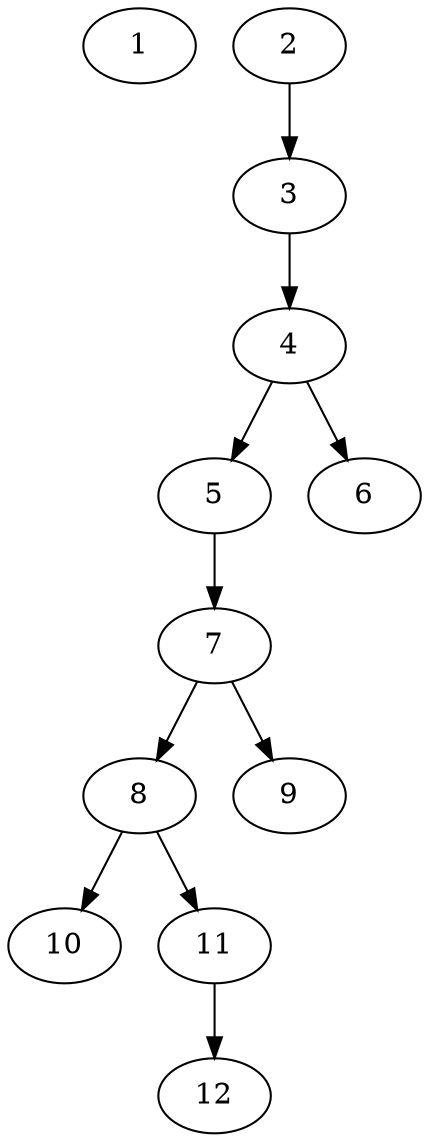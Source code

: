 // DAG (tier=1-easy, mode=compute, n=12, ccr=0.290, fat=0.422, density=0.291, regular=0.649, jump=0.036, mindata=262144, maxdata=2097152)
// DAG automatically generated by daggen at Sun Aug 24 16:33:32 2025
// /home/ermia/Project/Environments/daggen/bin/daggen --dot --ccr 0.290 --fat 0.422 --regular 0.649 --density 0.291 --jump 0.036 --mindata 262144 --maxdata 2097152 -n 12 
digraph G {
  1 [size="559222433118164", alpha="0.06", expect_size="279611216559082"]
  2 [size="182074312152814", alpha="0.12", expect_size="91037156076407"]
  2 -> 3 [size ="5051418411008"]
  3 [size="112192181149630464", alpha="0.10", expect_size="56096090574815232"]
  3 -> 4 [size ="1860937187328"]
  4 [size="9956996657645172", alpha="0.16", expect_size="4978498328822586"]
  4 -> 5 [size ="16254303731712"]
  4 -> 6 [size ="16254303731712"]
  5 [size="2854980263635490", alpha="0.02", expect_size="1427490131817745"]
  5 -> 7 [size ="6204214476800"]
  6 [size="128540157640400", alpha="0.00", expect_size="64270078820200"]
  7 [size="3573380746594746368", alpha="0.17", expect_size="1786690373297373184"]
  7 -> 8 [size ="18698618273792"]
  7 -> 9 [size ="18698618273792"]
  8 [size="3841050402062606", alpha="0.16", expect_size="1920525201031303"]
  8 -> 10 [size ="2593220722688"]
  8 -> 11 [size ="2593220722688"]
  9 [size="39009245959210", alpha="0.07", expect_size="19504622979605"]
  10 [size="1617443163251963", alpha="0.06", expect_size="808721581625981"]
  11 [size="92090671199944704", alpha="0.15", expect_size="46045335599972352"]
  11 -> 12 [size ="1631424872448"]
  12 [size="7272157330446221312", alpha="0.05", expect_size="3636078665223110656"]
}